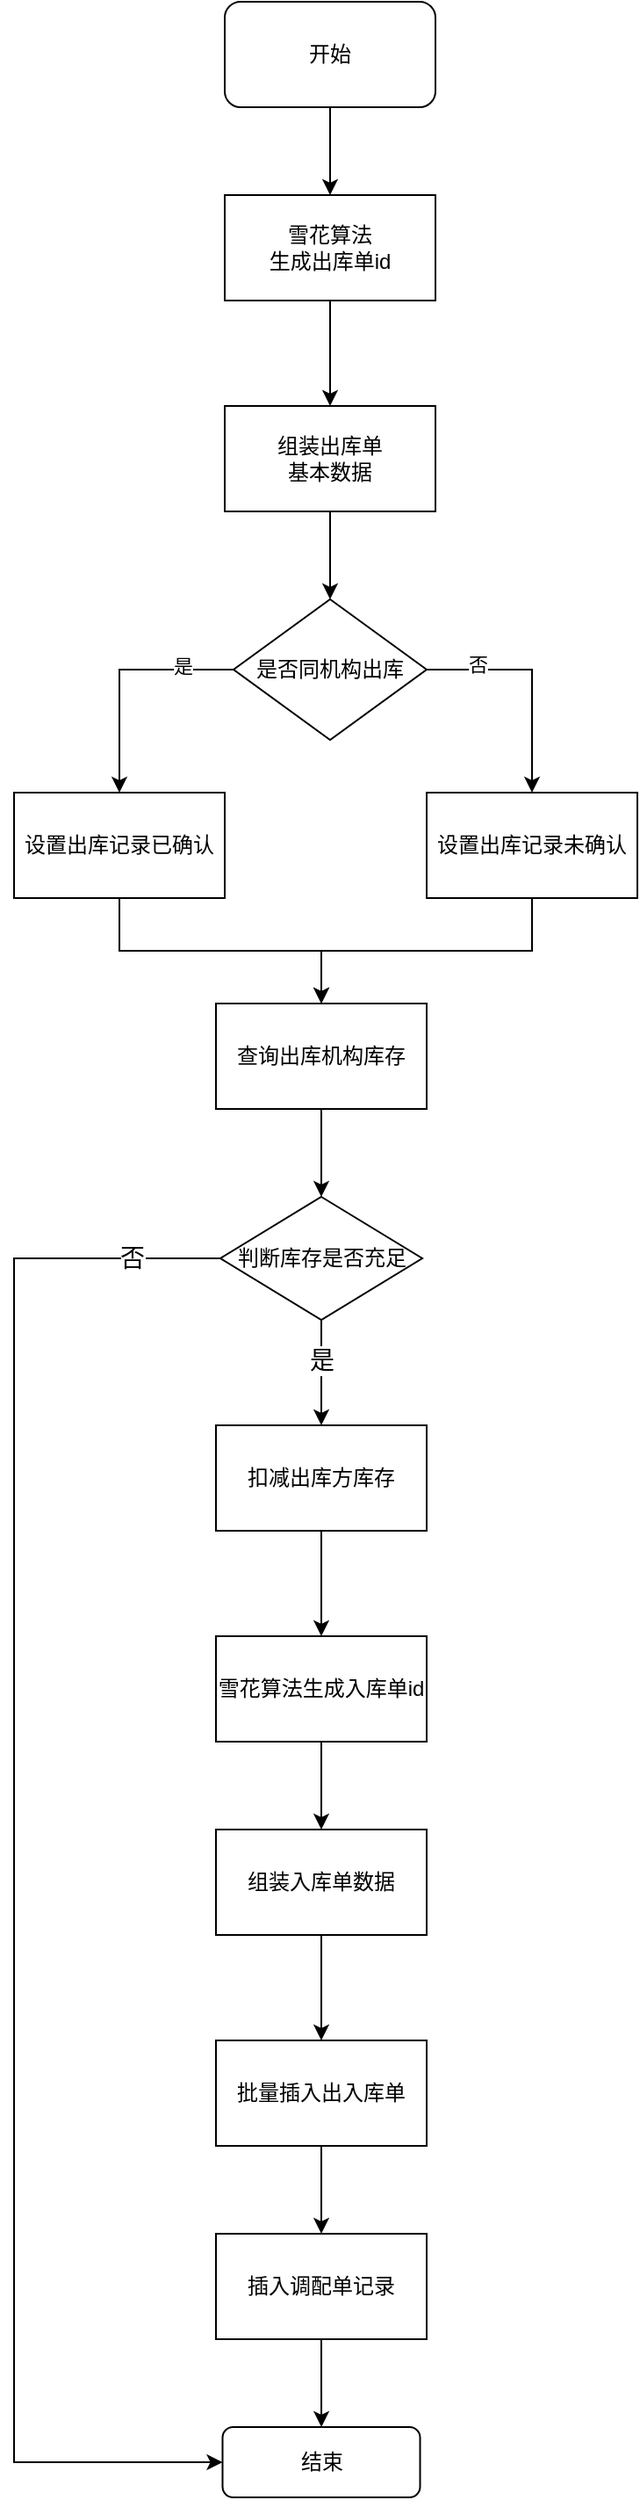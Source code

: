 <mxfile version="26.0.4">
  <diagram name="第 1 页" id="utEupzAbPXtD0orSzeuP">
    <mxGraphModel dx="1434" dy="746" grid="1" gridSize="10" guides="1" tooltips="1" connect="1" arrows="1" fold="1" page="1" pageScale="1" pageWidth="827" pageHeight="1169" math="0" shadow="0">
      <root>
        <mxCell id="0" />
        <mxCell id="1" parent="0" />
        <mxCell id="6etcUJWpY7BUNF9C4CKx-3" style="edgeStyle=orthogonalEdgeStyle;rounded=0;orthogonalLoop=1;jettySize=auto;html=1;exitX=0.5;exitY=1;exitDx=0;exitDy=0;entryX=0.5;entryY=0;entryDx=0;entryDy=0;" edge="1" parent="1" source="6etcUJWpY7BUNF9C4CKx-1" target="6etcUJWpY7BUNF9C4CKx-2">
          <mxGeometry relative="1" as="geometry" />
        </mxCell>
        <mxCell id="6etcUJWpY7BUNF9C4CKx-1" value="开始" style="rounded=1;whiteSpace=wrap;html=1;" vertex="1" parent="1">
          <mxGeometry x="320" y="40" width="120" height="60" as="geometry" />
        </mxCell>
        <mxCell id="6etcUJWpY7BUNF9C4CKx-5" style="edgeStyle=orthogonalEdgeStyle;rounded=0;orthogonalLoop=1;jettySize=auto;html=1;exitX=0.5;exitY=1;exitDx=0;exitDy=0;" edge="1" parent="1" source="6etcUJWpY7BUNF9C4CKx-2" target="6etcUJWpY7BUNF9C4CKx-4">
          <mxGeometry relative="1" as="geometry" />
        </mxCell>
        <mxCell id="6etcUJWpY7BUNF9C4CKx-2" value="雪花算法&lt;div&gt;生成出库单id&lt;/div&gt;" style="rounded=0;whiteSpace=wrap;html=1;" vertex="1" parent="1">
          <mxGeometry x="320" y="150" width="120" height="60" as="geometry" />
        </mxCell>
        <mxCell id="6etcUJWpY7BUNF9C4CKx-13" style="edgeStyle=orthogonalEdgeStyle;rounded=0;orthogonalLoop=1;jettySize=auto;html=1;exitX=0.5;exitY=1;exitDx=0;exitDy=0;entryX=0.5;entryY=0;entryDx=0;entryDy=0;" edge="1" parent="1" source="6etcUJWpY7BUNF9C4CKx-4" target="6etcUJWpY7BUNF9C4CKx-6">
          <mxGeometry relative="1" as="geometry" />
        </mxCell>
        <mxCell id="6etcUJWpY7BUNF9C4CKx-4" value="组装出库单&lt;div&gt;基本数据&lt;/div&gt;" style="rounded=0;whiteSpace=wrap;html=1;" vertex="1" parent="1">
          <mxGeometry x="320" y="270" width="120" height="60" as="geometry" />
        </mxCell>
        <mxCell id="6etcUJWpY7BUNF9C4CKx-9" style="edgeStyle=orthogonalEdgeStyle;rounded=0;orthogonalLoop=1;jettySize=auto;html=1;exitX=0;exitY=0.5;exitDx=0;exitDy=0;entryX=0.5;entryY=0;entryDx=0;entryDy=0;" edge="1" parent="1" source="6etcUJWpY7BUNF9C4CKx-6" target="6etcUJWpY7BUNF9C4CKx-7">
          <mxGeometry relative="1" as="geometry" />
        </mxCell>
        <mxCell id="6etcUJWpY7BUNF9C4CKx-11" value="是" style="edgeLabel;html=1;align=center;verticalAlign=middle;resizable=0;points=[];" vertex="1" connectable="0" parent="6etcUJWpY7BUNF9C4CKx-9">
          <mxGeometry x="-0.57" y="-2" relative="1" as="geometry">
            <mxPoint as="offset" />
          </mxGeometry>
        </mxCell>
        <mxCell id="6etcUJWpY7BUNF9C4CKx-10" style="edgeStyle=orthogonalEdgeStyle;rounded=0;orthogonalLoop=1;jettySize=auto;html=1;exitX=1;exitY=0.5;exitDx=0;exitDy=0;" edge="1" parent="1" source="6etcUJWpY7BUNF9C4CKx-6" target="6etcUJWpY7BUNF9C4CKx-8">
          <mxGeometry relative="1" as="geometry" />
        </mxCell>
        <mxCell id="6etcUJWpY7BUNF9C4CKx-12" value="否" style="edgeLabel;html=1;align=center;verticalAlign=middle;resizable=0;points=[];" vertex="1" connectable="0" parent="6etcUJWpY7BUNF9C4CKx-10">
          <mxGeometry x="-0.554" y="3" relative="1" as="geometry">
            <mxPoint as="offset" />
          </mxGeometry>
        </mxCell>
        <mxCell id="6etcUJWpY7BUNF9C4CKx-6" value="是否同机构出库" style="rhombus;whiteSpace=wrap;html=1;" vertex="1" parent="1">
          <mxGeometry x="325" y="380" width="110" height="80" as="geometry" />
        </mxCell>
        <mxCell id="6etcUJWpY7BUNF9C4CKx-15" style="edgeStyle=orthogonalEdgeStyle;rounded=0;orthogonalLoop=1;jettySize=auto;html=1;exitX=0.5;exitY=1;exitDx=0;exitDy=0;entryX=0.5;entryY=0;entryDx=0;entryDy=0;" edge="1" parent="1" source="6etcUJWpY7BUNF9C4CKx-7" target="6etcUJWpY7BUNF9C4CKx-14">
          <mxGeometry relative="1" as="geometry" />
        </mxCell>
        <mxCell id="6etcUJWpY7BUNF9C4CKx-7" value="设置出库记录已确认" style="rounded=0;whiteSpace=wrap;html=1;" vertex="1" parent="1">
          <mxGeometry x="200" y="490" width="120" height="60" as="geometry" />
        </mxCell>
        <mxCell id="6etcUJWpY7BUNF9C4CKx-16" style="edgeStyle=orthogonalEdgeStyle;rounded=0;orthogonalLoop=1;jettySize=auto;html=1;exitX=0.5;exitY=1;exitDx=0;exitDy=0;entryX=0.5;entryY=0;entryDx=0;entryDy=0;" edge="1" parent="1" source="6etcUJWpY7BUNF9C4CKx-8" target="6etcUJWpY7BUNF9C4CKx-14">
          <mxGeometry relative="1" as="geometry" />
        </mxCell>
        <mxCell id="6etcUJWpY7BUNF9C4CKx-8" value="设置出库记录未确认" style="rounded=0;whiteSpace=wrap;html=1;" vertex="1" parent="1">
          <mxGeometry x="435" y="490" width="120" height="60" as="geometry" />
        </mxCell>
        <mxCell id="6etcUJWpY7BUNF9C4CKx-18" style="edgeStyle=orthogonalEdgeStyle;rounded=0;orthogonalLoop=1;jettySize=auto;html=1;exitX=0.5;exitY=1;exitDx=0;exitDy=0;entryX=0.5;entryY=0;entryDx=0;entryDy=0;" edge="1" parent="1" source="6etcUJWpY7BUNF9C4CKx-14" target="6etcUJWpY7BUNF9C4CKx-17">
          <mxGeometry relative="1" as="geometry" />
        </mxCell>
        <mxCell id="6etcUJWpY7BUNF9C4CKx-14" value="查询出库机构库存" style="rounded=0;whiteSpace=wrap;html=1;" vertex="1" parent="1">
          <mxGeometry x="315" y="610" width="120" height="60" as="geometry" />
        </mxCell>
        <mxCell id="6etcUJWpY7BUNF9C4CKx-21" style="edgeStyle=orthogonalEdgeStyle;rounded=0;orthogonalLoop=1;jettySize=auto;html=1;exitX=0.5;exitY=1;exitDx=0;exitDy=0;entryX=0.5;entryY=0;entryDx=0;entryDy=0;" edge="1" parent="1" source="6etcUJWpY7BUNF9C4CKx-17" target="6etcUJWpY7BUNF9C4CKx-20">
          <mxGeometry relative="1" as="geometry" />
        </mxCell>
        <mxCell id="6etcUJWpY7BUNF9C4CKx-36" value="是" style="edgeLabel;html=1;align=center;verticalAlign=middle;resizable=0;points=[];fontSize=14;" vertex="1" connectable="0" parent="6etcUJWpY7BUNF9C4CKx-21">
          <mxGeometry x="-0.233" y="2" relative="1" as="geometry">
            <mxPoint x="-2" as="offset" />
          </mxGeometry>
        </mxCell>
        <mxCell id="6etcUJWpY7BUNF9C4CKx-34" style="edgeStyle=orthogonalEdgeStyle;rounded=0;orthogonalLoop=1;jettySize=auto;html=1;exitX=0;exitY=0.5;exitDx=0;exitDy=0;entryX=0;entryY=0.5;entryDx=0;entryDy=0;" edge="1" parent="1" source="6etcUJWpY7BUNF9C4CKx-17" target="6etcUJWpY7BUNF9C4CKx-32">
          <mxGeometry relative="1" as="geometry">
            <Array as="points">
              <mxPoint x="200" y="755" />
              <mxPoint x="200" y="1440" />
            </Array>
          </mxGeometry>
        </mxCell>
        <mxCell id="6etcUJWpY7BUNF9C4CKx-35" value="否" style="edgeLabel;html=1;align=center;verticalAlign=middle;resizable=0;points=[];fontSize=14;" vertex="1" connectable="0" parent="6etcUJWpY7BUNF9C4CKx-34">
          <mxGeometry x="-0.89" y="3" relative="1" as="geometry">
            <mxPoint y="-3" as="offset" />
          </mxGeometry>
        </mxCell>
        <mxCell id="6etcUJWpY7BUNF9C4CKx-17" value="判断库存是否充足" style="rhombus;whiteSpace=wrap;html=1;" vertex="1" parent="1">
          <mxGeometry x="317.5" y="720" width="115" height="70" as="geometry" />
        </mxCell>
        <mxCell id="6etcUJWpY7BUNF9C4CKx-27" value="" style="edgeStyle=orthogonalEdgeStyle;rounded=0;orthogonalLoop=1;jettySize=auto;html=1;" edge="1" parent="1" source="6etcUJWpY7BUNF9C4CKx-19" target="6etcUJWpY7BUNF9C4CKx-26">
          <mxGeometry relative="1" as="geometry" />
        </mxCell>
        <mxCell id="6etcUJWpY7BUNF9C4CKx-19" value="雪花算法生成入库单id" style="rounded=0;whiteSpace=wrap;html=1;" vertex="1" parent="1">
          <mxGeometry x="315" y="970" width="120" height="60" as="geometry" />
        </mxCell>
        <mxCell id="6etcUJWpY7BUNF9C4CKx-23" value="" style="edgeStyle=orthogonalEdgeStyle;rounded=0;orthogonalLoop=1;jettySize=auto;html=1;" edge="1" parent="1" source="6etcUJWpY7BUNF9C4CKx-20" target="6etcUJWpY7BUNF9C4CKx-19">
          <mxGeometry relative="1" as="geometry" />
        </mxCell>
        <mxCell id="6etcUJWpY7BUNF9C4CKx-20" value="扣减出库方库存" style="rounded=0;whiteSpace=wrap;html=1;" vertex="1" parent="1">
          <mxGeometry x="315" y="850" width="120" height="60" as="geometry" />
        </mxCell>
        <mxCell id="6etcUJWpY7BUNF9C4CKx-29" value="" style="edgeStyle=orthogonalEdgeStyle;rounded=0;orthogonalLoop=1;jettySize=auto;html=1;" edge="1" parent="1" source="6etcUJWpY7BUNF9C4CKx-26" target="6etcUJWpY7BUNF9C4CKx-28">
          <mxGeometry relative="1" as="geometry" />
        </mxCell>
        <mxCell id="6etcUJWpY7BUNF9C4CKx-26" value="组装入库单数据" style="rounded=0;whiteSpace=wrap;html=1;" vertex="1" parent="1">
          <mxGeometry x="315" y="1080" width="120" height="60" as="geometry" />
        </mxCell>
        <mxCell id="6etcUJWpY7BUNF9C4CKx-31" value="" style="edgeStyle=orthogonalEdgeStyle;rounded=0;orthogonalLoop=1;jettySize=auto;html=1;" edge="1" parent="1" source="6etcUJWpY7BUNF9C4CKx-28" target="6etcUJWpY7BUNF9C4CKx-30">
          <mxGeometry relative="1" as="geometry" />
        </mxCell>
        <mxCell id="6etcUJWpY7BUNF9C4CKx-28" value="批量插入出入库单" style="rounded=0;whiteSpace=wrap;html=1;" vertex="1" parent="1">
          <mxGeometry x="315" y="1200" width="120" height="60" as="geometry" />
        </mxCell>
        <mxCell id="6etcUJWpY7BUNF9C4CKx-33" value="" style="edgeStyle=orthogonalEdgeStyle;rounded=0;orthogonalLoop=1;jettySize=auto;html=1;" edge="1" parent="1" source="6etcUJWpY7BUNF9C4CKx-30" target="6etcUJWpY7BUNF9C4CKx-32">
          <mxGeometry relative="1" as="geometry" />
        </mxCell>
        <mxCell id="6etcUJWpY7BUNF9C4CKx-30" value="插入调配单记录" style="rounded=0;whiteSpace=wrap;html=1;" vertex="1" parent="1">
          <mxGeometry x="315" y="1310" width="120" height="60" as="geometry" />
        </mxCell>
        <mxCell id="6etcUJWpY7BUNF9C4CKx-32" value="结束" style="rounded=1;whiteSpace=wrap;html=1;" vertex="1" parent="1">
          <mxGeometry x="318.75" y="1420" width="112.5" height="40" as="geometry" />
        </mxCell>
      </root>
    </mxGraphModel>
  </diagram>
</mxfile>
